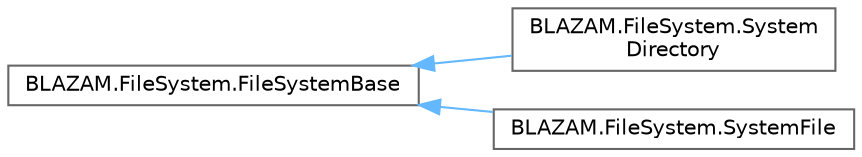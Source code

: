 digraph "Graphical Class Hierarchy"
{
 // LATEX_PDF_SIZE
  bgcolor="transparent";
  edge [fontname=Helvetica,fontsize=10,labelfontname=Helvetica,labelfontsize=10];
  node [fontname=Helvetica,fontsize=10,shape=box,height=0.2,width=0.4];
  rankdir="LR";
  Node0 [id="Node000000",label="BLAZAM.FileSystem.FileSystemBase",height=0.2,width=0.4,color="grey40", fillcolor="white", style="filled",URL="$class_b_l_a_z_a_m_1_1_file_system_1_1_file_system_base.html",tooltip=" "];
  Node0 -> Node1 [id="edge32_Node000000_Node000001",dir="back",color="steelblue1",style="solid",tooltip=" "];
  Node1 [id="Node000001",label="BLAZAM.FileSystem.System\lDirectory",height=0.2,width=0.4,color="grey40", fillcolor="white", style="filled",URL="$class_b_l_a_z_a_m_1_1_file_system_1_1_system_directory.html",tooltip=" "];
  Node0 -> Node2 [id="edge33_Node000000_Node000002",dir="back",color="steelblue1",style="solid",tooltip=" "];
  Node2 [id="Node000002",label="BLAZAM.FileSystem.SystemFile",height=0.2,width=0.4,color="grey40", fillcolor="white", style="filled",URL="$class_b_l_a_z_a_m_1_1_file_system_1_1_system_file.html",tooltip=" "];
}
